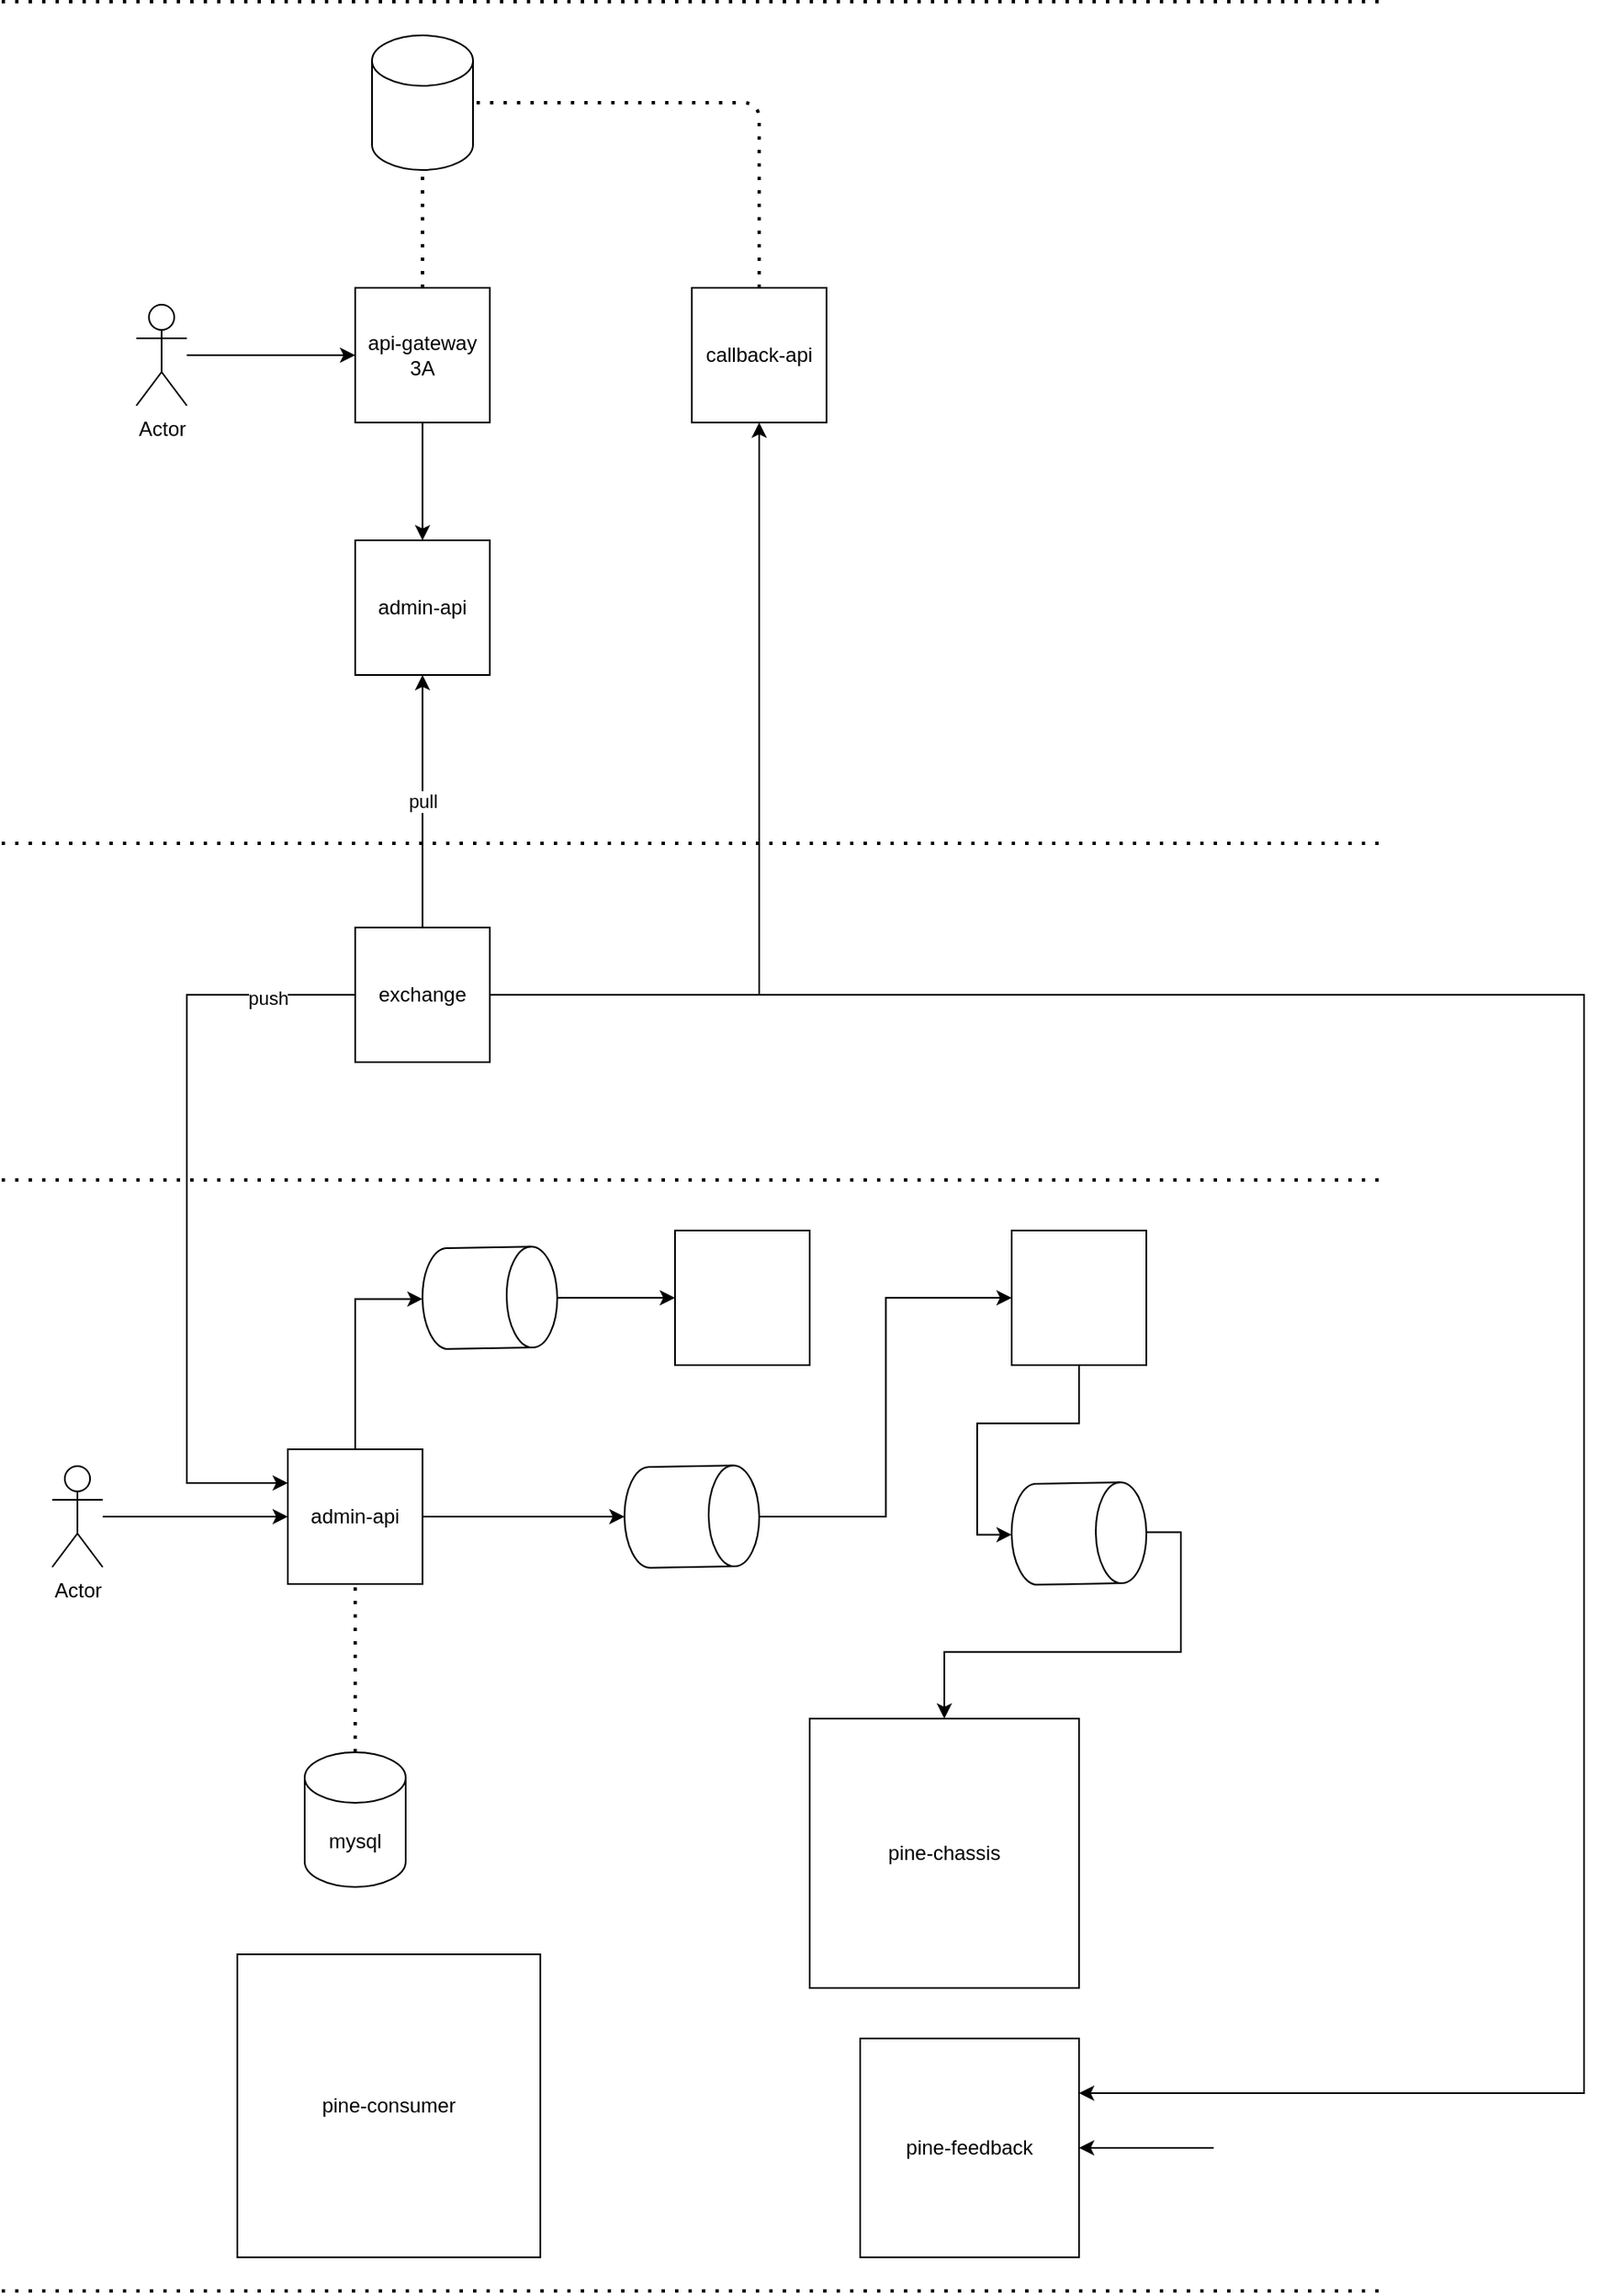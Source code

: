 <mxfile version="14.1.9" type="github">
  <diagram id="Ht1M8jgEwFfnCIfOTk4-" name="Page-1">
    <mxGraphModel dx="1420" dy="2456" grid="1" gridSize="10" guides="1" tooltips="1" connect="1" arrows="1" fold="1" page="1" pageScale="1" pageWidth="1169" pageHeight="827" math="0" shadow="0">
      <root>
        <mxCell id="0" />
        <mxCell id="1" parent="0" />
        <mxCell id="1EvlkH0hOi8vOrloT5KJ-11" value="" style="edgeStyle=orthogonalEdgeStyle;rounded=0;orthogonalLoop=1;jettySize=auto;html=1;" edge="1" parent="1" source="1EvlkH0hOi8vOrloT5KJ-1" target="1EvlkH0hOi8vOrloT5KJ-10">
          <mxGeometry relative="1" as="geometry" />
        </mxCell>
        <mxCell id="1EvlkH0hOi8vOrloT5KJ-1" value="Actor" style="shape=umlActor;verticalLabelPosition=bottom;verticalAlign=top;html=1;outlineConnect=0;" vertex="1" parent="1">
          <mxGeometry x="120" y="-1360" width="30" height="60" as="geometry" />
        </mxCell>
        <mxCell id="1EvlkH0hOi8vOrloT5KJ-26" style="edgeStyle=orthogonalEdgeStyle;rounded=0;orthogonalLoop=1;jettySize=auto;html=1;entryX=0.5;entryY=1;entryDx=0;entryDy=0;entryPerimeter=0;" edge="1" parent="1" source="1EvlkH0hOi8vOrloT5KJ-2" target="1EvlkH0hOi8vOrloT5KJ-24">
          <mxGeometry relative="1" as="geometry" />
        </mxCell>
        <mxCell id="1EvlkH0hOi8vOrloT5KJ-28" style="edgeStyle=orthogonalEdgeStyle;rounded=0;orthogonalLoop=1;jettySize=auto;html=1;" edge="1" parent="1" source="1EvlkH0hOi8vOrloT5KJ-2" target="1EvlkH0hOi8vOrloT5KJ-25">
          <mxGeometry relative="1" as="geometry" />
        </mxCell>
        <mxCell id="1EvlkH0hOi8vOrloT5KJ-2" value="admin-api" style="whiteSpace=wrap;html=1;aspect=fixed;" vertex="1" parent="1">
          <mxGeometry x="210" y="-680" width="80" height="80" as="geometry" />
        </mxCell>
        <mxCell id="1EvlkH0hOi8vOrloT5KJ-4" value="pine-consumer" style="whiteSpace=wrap;html=1;aspect=fixed;" vertex="1" parent="1">
          <mxGeometry x="180" y="-380" width="180" height="180" as="geometry" />
        </mxCell>
        <mxCell id="1EvlkH0hOi8vOrloT5KJ-32" style="edgeStyle=orthogonalEdgeStyle;rounded=0;orthogonalLoop=1;jettySize=auto;html=1;entryX=0.5;entryY=1;entryDx=0;entryDy=0;entryPerimeter=0;" edge="1" parent="1" source="1EvlkH0hOi8vOrloT5KJ-5" target="1EvlkH0hOi8vOrloT5KJ-31">
          <mxGeometry relative="1" as="geometry" />
        </mxCell>
        <mxCell id="1EvlkH0hOi8vOrloT5KJ-5" value="" style="whiteSpace=wrap;html=1;aspect=fixed;" vertex="1" parent="1">
          <mxGeometry x="640" y="-810" width="80" height="80" as="geometry" />
        </mxCell>
        <mxCell id="1EvlkH0hOi8vOrloT5KJ-6" value="" style="whiteSpace=wrap;html=1;aspect=fixed;" vertex="1" parent="1">
          <mxGeometry x="440" y="-810" width="80" height="80" as="geometry" />
        </mxCell>
        <mxCell id="1EvlkH0hOi8vOrloT5KJ-18" style="edgeStyle=orthogonalEdgeStyle;rounded=0;orthogonalLoop=1;jettySize=auto;html=1;entryX=0;entryY=0.5;entryDx=0;entryDy=0;" edge="1" parent="1" source="1EvlkH0hOi8vOrloT5KJ-7" target="1EvlkH0hOi8vOrloT5KJ-2">
          <mxGeometry relative="1" as="geometry" />
        </mxCell>
        <mxCell id="1EvlkH0hOi8vOrloT5KJ-7" value="Actor" style="shape=umlActor;verticalLabelPosition=bottom;verticalAlign=top;html=1;outlineConnect=0;" vertex="1" parent="1">
          <mxGeometry x="70" y="-670" width="30" height="60" as="geometry" />
        </mxCell>
        <mxCell id="1EvlkH0hOi8vOrloT5KJ-8" value="admin-api" style="whiteSpace=wrap;html=1;aspect=fixed;" vertex="1" parent="1">
          <mxGeometry x="250" y="-1220" width="80" height="80" as="geometry" />
        </mxCell>
        <mxCell id="1EvlkH0hOi8vOrloT5KJ-9" value="callback-api" style="whiteSpace=wrap;html=1;aspect=fixed;" vertex="1" parent="1">
          <mxGeometry x="450" y="-1370" width="80" height="80" as="geometry" />
        </mxCell>
        <mxCell id="1EvlkH0hOi8vOrloT5KJ-12" value="" style="edgeStyle=orthogonalEdgeStyle;rounded=0;orthogonalLoop=1;jettySize=auto;html=1;" edge="1" parent="1" source="1EvlkH0hOi8vOrloT5KJ-10" target="1EvlkH0hOi8vOrloT5KJ-8">
          <mxGeometry relative="1" as="geometry" />
        </mxCell>
        <mxCell id="1EvlkH0hOi8vOrloT5KJ-10" value="api-gateway 3A" style="whiteSpace=wrap;html=1;aspect=fixed;" vertex="1" parent="1">
          <mxGeometry x="250" y="-1370" width="80" height="80" as="geometry" />
        </mxCell>
        <mxCell id="1EvlkH0hOi8vOrloT5KJ-35" style="edgeStyle=orthogonalEdgeStyle;rounded=0;orthogonalLoop=1;jettySize=auto;html=1;entryX=1;entryY=0.25;entryDx=0;entryDy=0;" edge="1" parent="1" source="1EvlkH0hOi8vOrloT5KJ-13" target="1EvlkH0hOi8vOrloT5KJ-20">
          <mxGeometry relative="1" as="geometry">
            <Array as="points">
              <mxPoint x="980" y="-950" />
              <mxPoint x="980" y="-297" />
            </Array>
          </mxGeometry>
        </mxCell>
        <mxCell id="1EvlkH0hOi8vOrloT5KJ-37" style="edgeStyle=orthogonalEdgeStyle;rounded=0;orthogonalLoop=1;jettySize=auto;html=1;entryX=0;entryY=0.25;entryDx=0;entryDy=0;exitX=0;exitY=0.5;exitDx=0;exitDy=0;" edge="1" parent="1" source="1EvlkH0hOi8vOrloT5KJ-13" target="1EvlkH0hOi8vOrloT5KJ-2">
          <mxGeometry relative="1" as="geometry">
            <Array as="points">
              <mxPoint x="150" y="-950" />
              <mxPoint x="150" y="-660" />
            </Array>
          </mxGeometry>
        </mxCell>
        <mxCell id="1EvlkH0hOi8vOrloT5KJ-38" value="push" style="edgeLabel;html=1;align=center;verticalAlign=middle;resizable=0;points=[];" vertex="1" connectable="0" parent="1EvlkH0hOi8vOrloT5KJ-37">
          <mxGeometry x="-0.768" y="2" relative="1" as="geometry">
            <mxPoint as="offset" />
          </mxGeometry>
        </mxCell>
        <mxCell id="1EvlkH0hOi8vOrloT5KJ-39" value="pull" style="edgeStyle=orthogonalEdgeStyle;rounded=0;orthogonalLoop=1;jettySize=auto;html=1;entryX=0.5;entryY=1;entryDx=0;entryDy=0;" edge="1" parent="1" source="1EvlkH0hOi8vOrloT5KJ-13" target="1EvlkH0hOi8vOrloT5KJ-8">
          <mxGeometry relative="1" as="geometry" />
        </mxCell>
        <mxCell id="1EvlkH0hOi8vOrloT5KJ-44" style="edgeStyle=orthogonalEdgeStyle;rounded=0;orthogonalLoop=1;jettySize=auto;html=1;entryX=0.5;entryY=1;entryDx=0;entryDy=0;" edge="1" parent="1" source="1EvlkH0hOi8vOrloT5KJ-13" target="1EvlkH0hOi8vOrloT5KJ-9">
          <mxGeometry relative="1" as="geometry" />
        </mxCell>
        <mxCell id="1EvlkH0hOi8vOrloT5KJ-13" value="exchange" style="whiteSpace=wrap;html=1;aspect=fixed;" vertex="1" parent="1">
          <mxGeometry x="250" y="-990" width="80" height="80" as="geometry" />
        </mxCell>
        <mxCell id="1EvlkH0hOi8vOrloT5KJ-14" value="" style="endArrow=none;dashed=1;html=1;dashPattern=1 3;strokeWidth=2;" edge="1" parent="1">
          <mxGeometry width="50" height="50" relative="1" as="geometry">
            <mxPoint x="40" y="-1040" as="sourcePoint" />
            <mxPoint x="860" y="-1040" as="targetPoint" />
          </mxGeometry>
        </mxCell>
        <mxCell id="1EvlkH0hOi8vOrloT5KJ-15" value="" style="endArrow=none;dashed=1;html=1;dashPattern=1 3;strokeWidth=2;" edge="1" parent="1">
          <mxGeometry width="50" height="50" relative="1" as="geometry">
            <mxPoint x="40" y="-840" as="sourcePoint" />
            <mxPoint x="860" y="-840" as="targetPoint" />
          </mxGeometry>
        </mxCell>
        <mxCell id="1EvlkH0hOi8vOrloT5KJ-16" value="" style="endArrow=none;dashed=1;html=1;dashPattern=1 3;strokeWidth=2;" edge="1" parent="1">
          <mxGeometry width="50" height="50" relative="1" as="geometry">
            <mxPoint x="40" y="-1540" as="sourcePoint" />
            <mxPoint x="860" y="-1540" as="targetPoint" />
          </mxGeometry>
        </mxCell>
        <mxCell id="1EvlkH0hOi8vOrloT5KJ-17" value="" style="endArrow=none;dashed=1;html=1;dashPattern=1 3;strokeWidth=2;" edge="1" parent="1">
          <mxGeometry width="50" height="50" relative="1" as="geometry">
            <mxPoint x="40" y="-180" as="sourcePoint" />
            <mxPoint x="860" y="-180" as="targetPoint" />
          </mxGeometry>
        </mxCell>
        <mxCell id="1EvlkH0hOi8vOrloT5KJ-19" value="pine-chassis" style="whiteSpace=wrap;html=1;aspect=fixed;" vertex="1" parent="1">
          <mxGeometry x="520" y="-520" width="160" height="160" as="geometry" />
        </mxCell>
        <mxCell id="1EvlkH0hOi8vOrloT5KJ-20" value="pine-feedback" style="whiteSpace=wrap;html=1;aspect=fixed;" vertex="1" parent="1">
          <mxGeometry x="550" y="-330" width="130" height="130" as="geometry" />
        </mxCell>
        <mxCell id="1EvlkH0hOi8vOrloT5KJ-21" value="mysql" style="shape=cylinder3;whiteSpace=wrap;html=1;boundedLbl=1;backgroundOutline=1;size=15;" vertex="1" parent="1">
          <mxGeometry x="220" y="-500" width="60" height="80" as="geometry" />
        </mxCell>
        <mxCell id="1EvlkH0hOi8vOrloT5KJ-23" value="" style="endArrow=none;dashed=1;html=1;dashPattern=1 3;strokeWidth=2;entryX=0.5;entryY=1;entryDx=0;entryDy=0;exitX=0.5;exitY=0;exitDx=0;exitDy=0;exitPerimeter=0;" edge="1" parent="1" source="1EvlkH0hOi8vOrloT5KJ-21" target="1EvlkH0hOi8vOrloT5KJ-2">
          <mxGeometry width="50" height="50" relative="1" as="geometry">
            <mxPoint x="230" y="-550" as="sourcePoint" />
            <mxPoint x="280" y="-600" as="targetPoint" />
          </mxGeometry>
        </mxCell>
        <mxCell id="1EvlkH0hOi8vOrloT5KJ-27" style="edgeStyle=orthogonalEdgeStyle;rounded=0;orthogonalLoop=1;jettySize=auto;html=1;entryX=0;entryY=0.5;entryDx=0;entryDy=0;" edge="1" parent="1" source="1EvlkH0hOi8vOrloT5KJ-24" target="1EvlkH0hOi8vOrloT5KJ-6">
          <mxGeometry relative="1" as="geometry" />
        </mxCell>
        <mxCell id="1EvlkH0hOi8vOrloT5KJ-24" value="" style="shape=cylinder3;whiteSpace=wrap;html=1;boundedLbl=1;backgroundOutline=1;size=15;rotation=89;" vertex="1" parent="1">
          <mxGeometry x="300" y="-810" width="60" height="80" as="geometry" />
        </mxCell>
        <mxCell id="1EvlkH0hOi8vOrloT5KJ-29" style="edgeStyle=orthogonalEdgeStyle;rounded=0;orthogonalLoop=1;jettySize=auto;html=1;entryX=0;entryY=0.5;entryDx=0;entryDy=0;" edge="1" parent="1" source="1EvlkH0hOi8vOrloT5KJ-25" target="1EvlkH0hOi8vOrloT5KJ-5">
          <mxGeometry relative="1" as="geometry" />
        </mxCell>
        <mxCell id="1EvlkH0hOi8vOrloT5KJ-25" value="" style="shape=cylinder3;whiteSpace=wrap;html=1;boundedLbl=1;backgroundOutline=1;size=15;rotation=89;" vertex="1" parent="1">
          <mxGeometry x="420" y="-680" width="60" height="80" as="geometry" />
        </mxCell>
        <mxCell id="1EvlkH0hOi8vOrloT5KJ-33" style="edgeStyle=orthogonalEdgeStyle;rounded=0;orthogonalLoop=1;jettySize=auto;html=1;entryX=0.5;entryY=0;entryDx=0;entryDy=0;exitX=0.5;exitY=0;exitDx=0;exitDy=0;exitPerimeter=0;" edge="1" parent="1" source="1EvlkH0hOi8vOrloT5KJ-31" target="1EvlkH0hOi8vOrloT5KJ-19">
          <mxGeometry relative="1" as="geometry" />
        </mxCell>
        <mxCell id="1EvlkH0hOi8vOrloT5KJ-31" value="" style="shape=cylinder3;whiteSpace=wrap;html=1;boundedLbl=1;backgroundOutline=1;size=15;rotation=89;" vertex="1" parent="1">
          <mxGeometry x="650" y="-670" width="60" height="80" as="geometry" />
        </mxCell>
        <mxCell id="1EvlkH0hOi8vOrloT5KJ-34" value="" style="endArrow=classic;html=1;entryX=1;entryY=0.5;entryDx=0;entryDy=0;" edge="1" parent="1" target="1EvlkH0hOi8vOrloT5KJ-20">
          <mxGeometry width="50" height="50" relative="1" as="geometry">
            <mxPoint x="760" y="-265" as="sourcePoint" />
            <mxPoint x="820" y="-280" as="targetPoint" />
          </mxGeometry>
        </mxCell>
        <mxCell id="1EvlkH0hOi8vOrloT5KJ-40" value="" style="shape=cylinder3;whiteSpace=wrap;html=1;boundedLbl=1;backgroundOutline=1;size=15;" vertex="1" parent="1">
          <mxGeometry x="260" y="-1520" width="60" height="80" as="geometry" />
        </mxCell>
        <mxCell id="1EvlkH0hOi8vOrloT5KJ-41" value="" style="endArrow=none;dashed=1;html=1;dashPattern=1 3;strokeWidth=2;entryX=0.5;entryY=1;entryDx=0;entryDy=0;entryPerimeter=0;exitX=0.5;exitY=0;exitDx=0;exitDy=0;" edge="1" parent="1" source="1EvlkH0hOi8vOrloT5KJ-10" target="1EvlkH0hOi8vOrloT5KJ-40">
          <mxGeometry width="50" height="50" relative="1" as="geometry">
            <mxPoint x="260" y="-1400" as="sourcePoint" />
            <mxPoint x="310" y="-1450" as="targetPoint" />
          </mxGeometry>
        </mxCell>
        <mxCell id="1EvlkH0hOi8vOrloT5KJ-43" value="" style="endArrow=none;dashed=1;html=1;dashPattern=1 3;strokeWidth=2;entryX=1;entryY=0.5;entryDx=0;entryDy=0;entryPerimeter=0;exitX=0.5;exitY=0;exitDx=0;exitDy=0;edgeStyle=orthogonalEdgeStyle;" edge="1" parent="1" source="1EvlkH0hOi8vOrloT5KJ-9" target="1EvlkH0hOi8vOrloT5KJ-40">
          <mxGeometry width="50" height="50" relative="1" as="geometry">
            <mxPoint x="470" y="-1380" as="sourcePoint" />
            <mxPoint x="520" y="-1430" as="targetPoint" />
          </mxGeometry>
        </mxCell>
      </root>
    </mxGraphModel>
  </diagram>
</mxfile>
